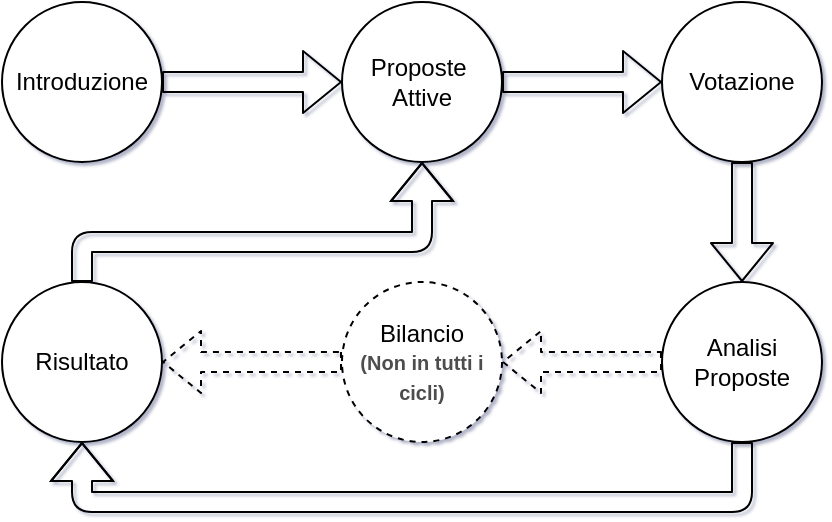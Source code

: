 <mxfile version="14.4.3" type="device"><diagram id="1pkvSxzAfCmQ80SSwGak" name="Page-1"><mxGraphModel dx="1092" dy="744" grid="1" gridSize="10" guides="1" tooltips="1" connect="1" arrows="1" fold="1" page="1" pageScale="1" pageWidth="827" pageHeight="1169" math="0" shadow="1"><root><mxCell id="0"/><mxCell id="1" parent="0"/><mxCell id="Quyg1nwpN5wTabZOnGB4-9" style="edgeStyle=orthogonalEdgeStyle;orthogonalLoop=1;jettySize=auto;html=1;exitX=1;exitY=0.5;exitDx=0;exitDy=0;entryX=0;entryY=0.5;entryDx=0;entryDy=0;shape=flexArrow;curved=1;" parent="1" source="Quyg1nwpN5wTabZOnGB4-1" target="Quyg1nwpN5wTabZOnGB4-5" edge="1"><mxGeometry relative="1" as="geometry"/></mxCell><mxCell id="Quyg1nwpN5wTabZOnGB4-1" value="&lt;font&gt;Introduzione&lt;/font&gt;" style="ellipse;whiteSpace=wrap;html=1;aspect=fixed;fontFamily=Helvetica;" parent="1" vertex="1"><mxGeometry x="209" y="70" width="80" height="80" as="geometry"/></mxCell><mxCell id="Quyg1nwpN5wTabZOnGB4-8" style="edgeStyle=orthogonalEdgeStyle;orthogonalLoop=1;jettySize=auto;html=1;exitX=0.5;exitY=0;exitDx=0;exitDy=0;entryX=0.5;entryY=1;entryDx=0;entryDy=0;shape=flexArrow;curved=1;" parent="1" source="Quyg1nwpN5wTabZOnGB4-2" target="Quyg1nwpN5wTabZOnGB4-5" edge="1"><mxGeometry relative="1" as="geometry"><Array as="points"><mxPoint x="249" y="190"/><mxPoint x="419" y="190"/></Array></mxGeometry></mxCell><mxCell id="Quyg1nwpN5wTabZOnGB4-2" value="Risultato" style="ellipse;whiteSpace=wrap;html=1;aspect=fixed;" parent="1" vertex="1"><mxGeometry x="209" y="210" width="80" height="80" as="geometry"/></mxCell><mxCell id="Quyg1nwpN5wTabZOnGB4-11" style="edgeStyle=orthogonalEdgeStyle;orthogonalLoop=1;jettySize=auto;html=1;exitX=0.5;exitY=1;exitDx=0;exitDy=0;shape=flexArrow;elbow=vertical;curved=1;" parent="1" source="Quyg1nwpN5wTabZOnGB4-3" target="Quyg1nwpN5wTabZOnGB4-6" edge="1"><mxGeometry relative="1" as="geometry"/></mxCell><mxCell id="Quyg1nwpN5wTabZOnGB4-3" value="Votazione" style="ellipse;whiteSpace=wrap;html=1;aspect=fixed;" parent="1" vertex="1"><mxGeometry x="539" y="70" width="80" height="80" as="geometry"/></mxCell><mxCell id="Quyg1nwpN5wTabZOnGB4-13" style="edgeStyle=orthogonalEdgeStyle;orthogonalLoop=1;jettySize=auto;html=1;exitX=0;exitY=0.5;exitDx=0;exitDy=0;shape=flexArrow;curved=1;dashed=1;" parent="1" source="Quyg1nwpN5wTabZOnGB4-4" target="Quyg1nwpN5wTabZOnGB4-2" edge="1"><mxGeometry relative="1" as="geometry"/></mxCell><mxCell id="Quyg1nwpN5wTabZOnGB4-4" value="Bilancio&lt;br&gt;&lt;font style=&quot;font-size: 10px&quot; color=&quot;#4d4d4d&quot;&gt;&lt;b&gt;(Non in tutti i cicli)&lt;/b&gt;&lt;/font&gt;" style="ellipse;whiteSpace=wrap;html=1;aspect=fixed;dashed=1;" parent="1" vertex="1"><mxGeometry x="379" y="210" width="80" height="80" as="geometry"/></mxCell><mxCell id="Quyg1nwpN5wTabZOnGB4-10" style="edgeStyle=orthogonalEdgeStyle;orthogonalLoop=1;jettySize=auto;html=1;exitX=1;exitY=0.5;exitDx=0;exitDy=0;shape=flexArrow;elbow=vertical;curved=1;" parent="1" source="Quyg1nwpN5wTabZOnGB4-5" target="Quyg1nwpN5wTabZOnGB4-3" edge="1"><mxGeometry relative="1" as="geometry"/></mxCell><mxCell id="Quyg1nwpN5wTabZOnGB4-5" value="Proposte&amp;nbsp;&lt;br&gt;Attive" style="ellipse;whiteSpace=wrap;html=1;aspect=fixed;" parent="1" vertex="1"><mxGeometry x="379" y="70" width="80" height="80" as="geometry"/></mxCell><mxCell id="Quyg1nwpN5wTabZOnGB4-15" style="edgeStyle=orthogonalEdgeStyle;shape=flexArrow;orthogonalLoop=1;jettySize=auto;html=1;exitX=0;exitY=0.5;exitDx=0;exitDy=0;entryX=1;entryY=0.5;entryDx=0;entryDy=0;curved=1;dashed=1;" parent="1" source="Quyg1nwpN5wTabZOnGB4-6" target="Quyg1nwpN5wTabZOnGB4-4" edge="1"><mxGeometry relative="1" as="geometry"/></mxCell><mxCell id="Quyg1nwpN5wTabZOnGB4-16" style="edgeStyle=orthogonalEdgeStyle;shape=flexArrow;curved=1;rounded=1;orthogonalLoop=1;jettySize=auto;html=1;exitX=0.5;exitY=1;exitDx=0;exitDy=0;entryX=0.5;entryY=1;entryDx=0;entryDy=0;" parent="1" source="Quyg1nwpN5wTabZOnGB4-6" target="Quyg1nwpN5wTabZOnGB4-2" edge="1"><mxGeometry relative="1" as="geometry"><Array as="points"><mxPoint x="579" y="320"/><mxPoint x="249" y="320"/></Array></mxGeometry></mxCell><mxCell id="Quyg1nwpN5wTabZOnGB4-6" value="Analisi&lt;br&gt;Proposte" style="ellipse;whiteSpace=wrap;html=1;aspect=fixed;" parent="1" vertex="1"><mxGeometry x="539" y="210" width="80" height="80" as="geometry"/></mxCell></root></mxGraphModel></diagram></mxfile>